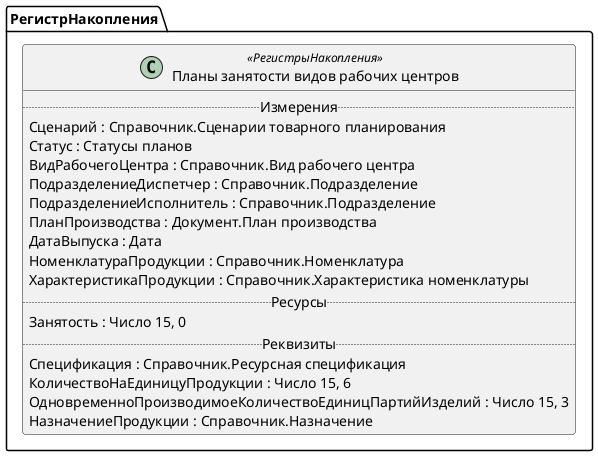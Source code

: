 ﻿@startuml ПланыЗанятостиВидовРабочихЦентров
'!include templates.wsd
'..\include templates.wsd
class РегистрНакопления.ПланыЗанятостиВидовРабочихЦентров as "Планы занятости видов рабочих центров" <<РегистрыНакопления>>
{
..Измерения..
Сценарий : Справочник.Сценарии товарного планирования
Статус : Статусы планов
ВидРабочегоЦентра : Справочник.Вид рабочего центра
ПодразделениеДиспетчер : Справочник.Подразделение
ПодразделениеИсполнитель : Справочник.Подразделение
ПланПроизводства : Документ.План производства
ДатаВыпуска : Дата
НоменклатураПродукции : Справочник.Номенклатура
ХарактеристикаПродукции : Справочник.Характеристика номенклатуры
..Ресурсы..
Занятость : Число 15, 0
..Реквизиты..
Спецификация : Справочник.Ресурсная спецификация
КоличествоНаЕдиницуПродукции : Число 15, 6
ОдновременноПроизводимоеКоличествоЕдиницПартийИзделий : Число 15, 3
НазначениеПродукции : Справочник.Назначение
}
@enduml
